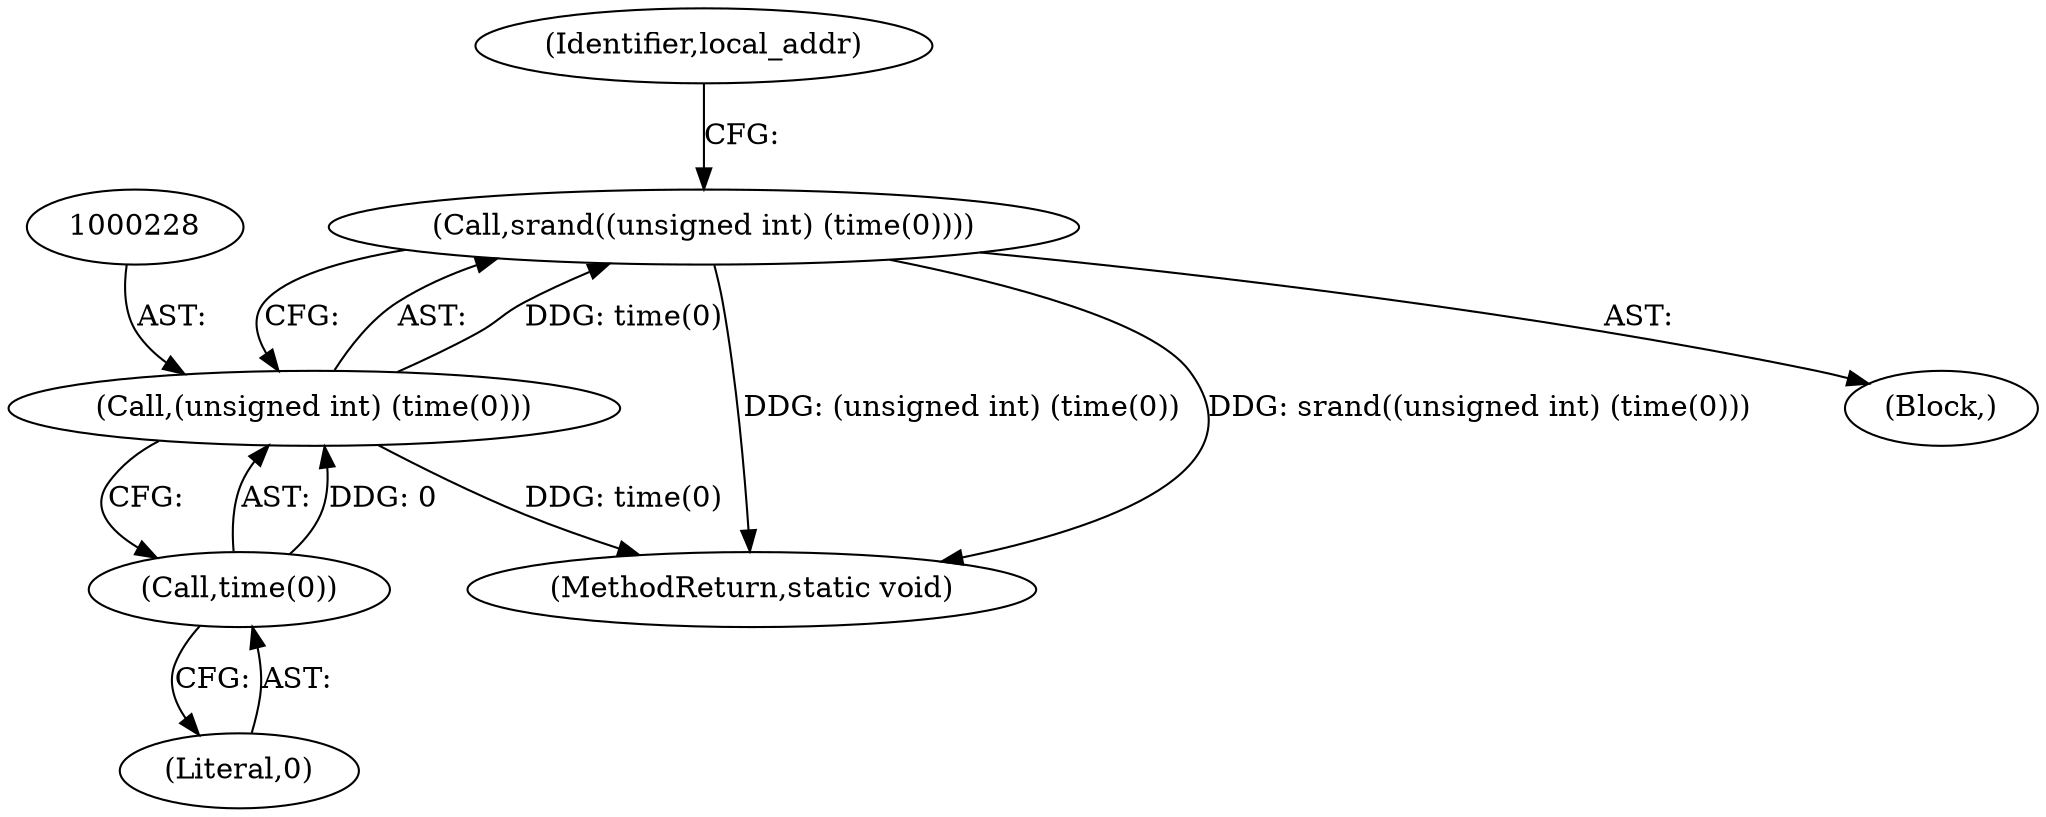 digraph "0_Android_472271b153c5dc53c28beac55480a8d8434b2d5c_12@API" {
"1000226" [label="(Call,srand((unsigned int) (time(0))))"];
"1000227" [label="(Call,(unsigned int) (time(0)))"];
"1000229" [label="(Call,time(0))"];
"1000349" [label="(MethodReturn,static void)"];
"1000226" [label="(Call,srand((unsigned int) (time(0))))"];
"1000234" [label="(Identifier,local_addr)"];
"1000224" [label="(Block,)"];
"1000230" [label="(Literal,0)"];
"1000227" [label="(Call,(unsigned int) (time(0)))"];
"1000229" [label="(Call,time(0))"];
"1000226" -> "1000224"  [label="AST: "];
"1000226" -> "1000227"  [label="CFG: "];
"1000227" -> "1000226"  [label="AST: "];
"1000234" -> "1000226"  [label="CFG: "];
"1000226" -> "1000349"  [label="DDG: (unsigned int) (time(0))"];
"1000226" -> "1000349"  [label="DDG: srand((unsigned int) (time(0)))"];
"1000227" -> "1000226"  [label="DDG: time(0)"];
"1000227" -> "1000229"  [label="CFG: "];
"1000228" -> "1000227"  [label="AST: "];
"1000229" -> "1000227"  [label="AST: "];
"1000227" -> "1000349"  [label="DDG: time(0)"];
"1000229" -> "1000227"  [label="DDG: 0"];
"1000229" -> "1000230"  [label="CFG: "];
"1000230" -> "1000229"  [label="AST: "];
}
